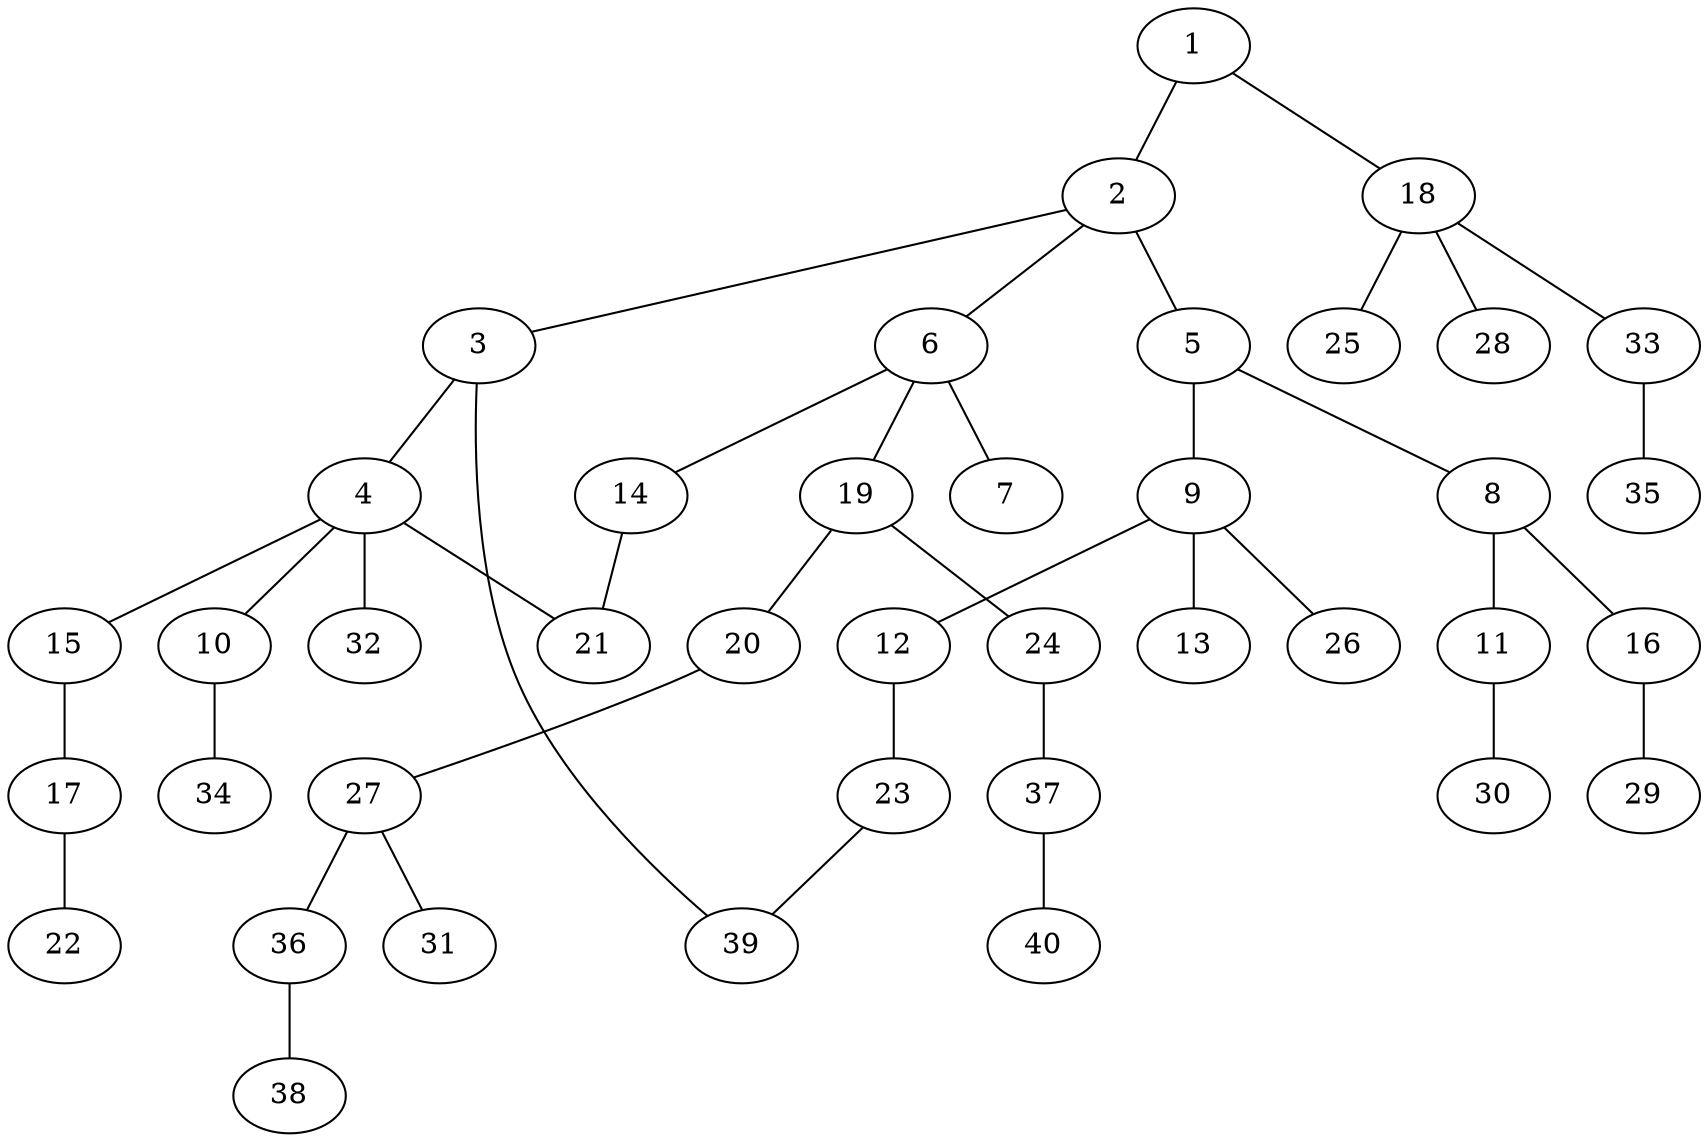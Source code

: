 graph graphname {1--2
1--18
2--3
2--5
2--6
3--4
3--39
4--10
4--15
4--21
4--32
5--8
5--9
6--7
6--14
6--19
8--11
8--16
9--12
9--13
9--26
10--34
11--30
12--23
14--21
15--17
16--29
17--22
18--25
18--28
18--33
19--20
19--24
20--27
23--39
24--37
27--31
27--36
33--35
36--38
37--40
}